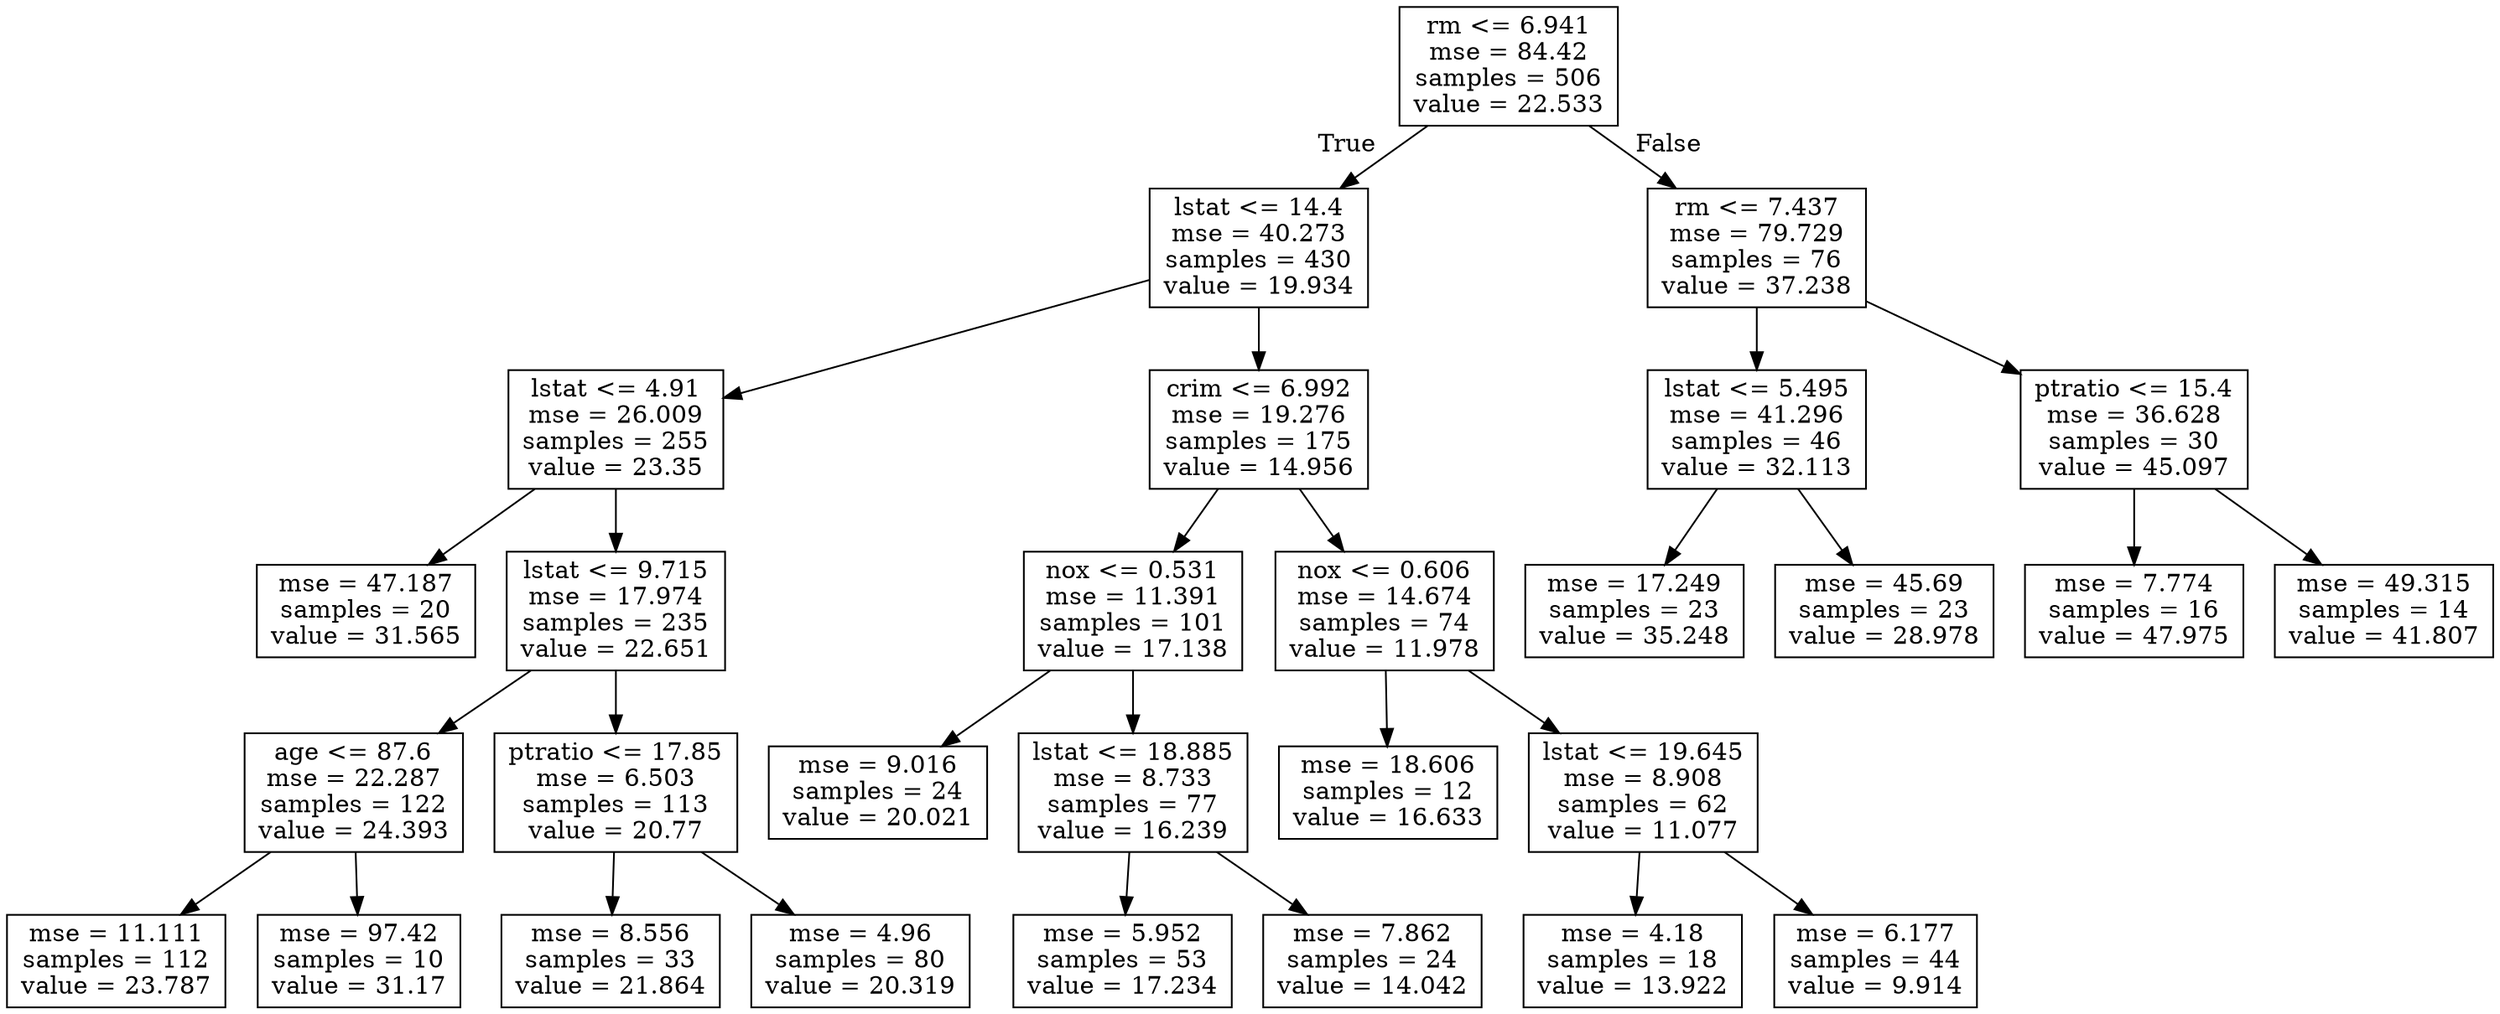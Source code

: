 digraph Tree {
node [shape=box] ;
0 [label="rm <= 6.941\nmse = 84.42\nsamples = 506\nvalue = 22.533"] ;
1 [label="lstat <= 14.4\nmse = 40.273\nsamples = 430\nvalue = 19.934"] ;
0 -> 1 [labeldistance=2.5, labelangle=45, headlabel="True"] ;
2 [label="lstat <= 4.91\nmse = 26.009\nsamples = 255\nvalue = 23.35"] ;
1 -> 2 ;
3 [label="mse = 47.187\nsamples = 20\nvalue = 31.565"] ;
2 -> 3 ;
4 [label="lstat <= 9.715\nmse = 17.974\nsamples = 235\nvalue = 22.651"] ;
2 -> 4 ;
5 [label="age <= 87.6\nmse = 22.287\nsamples = 122\nvalue = 24.393"] ;
4 -> 5 ;
6 [label="mse = 11.111\nsamples = 112\nvalue = 23.787"] ;
5 -> 6 ;
7 [label="mse = 97.42\nsamples = 10\nvalue = 31.17"] ;
5 -> 7 ;
8 [label="ptratio <= 17.85\nmse = 6.503\nsamples = 113\nvalue = 20.77"] ;
4 -> 8 ;
9 [label="mse = 8.556\nsamples = 33\nvalue = 21.864"] ;
8 -> 9 ;
10 [label="mse = 4.96\nsamples = 80\nvalue = 20.319"] ;
8 -> 10 ;
11 [label="crim <= 6.992\nmse = 19.276\nsamples = 175\nvalue = 14.956"] ;
1 -> 11 ;
12 [label="nox <= 0.531\nmse = 11.391\nsamples = 101\nvalue = 17.138"] ;
11 -> 12 ;
13 [label="mse = 9.016\nsamples = 24\nvalue = 20.021"] ;
12 -> 13 ;
14 [label="lstat <= 18.885\nmse = 8.733\nsamples = 77\nvalue = 16.239"] ;
12 -> 14 ;
15 [label="mse = 5.952\nsamples = 53\nvalue = 17.234"] ;
14 -> 15 ;
16 [label="mse = 7.862\nsamples = 24\nvalue = 14.042"] ;
14 -> 16 ;
17 [label="nox <= 0.606\nmse = 14.674\nsamples = 74\nvalue = 11.978"] ;
11 -> 17 ;
18 [label="mse = 18.606\nsamples = 12\nvalue = 16.633"] ;
17 -> 18 ;
19 [label="lstat <= 19.645\nmse = 8.908\nsamples = 62\nvalue = 11.077"] ;
17 -> 19 ;
20 [label="mse = 4.18\nsamples = 18\nvalue = 13.922"] ;
19 -> 20 ;
21 [label="mse = 6.177\nsamples = 44\nvalue = 9.914"] ;
19 -> 21 ;
22 [label="rm <= 7.437\nmse = 79.729\nsamples = 76\nvalue = 37.238"] ;
0 -> 22 [labeldistance=2.5, labelangle=-45, headlabel="False"] ;
23 [label="lstat <= 5.495\nmse = 41.296\nsamples = 46\nvalue = 32.113"] ;
22 -> 23 ;
24 [label="mse = 17.249\nsamples = 23\nvalue = 35.248"] ;
23 -> 24 ;
25 [label="mse = 45.69\nsamples = 23\nvalue = 28.978"] ;
23 -> 25 ;
26 [label="ptratio <= 15.4\nmse = 36.628\nsamples = 30\nvalue = 45.097"] ;
22 -> 26 ;
27 [label="mse = 7.774\nsamples = 16\nvalue = 47.975"] ;
26 -> 27 ;
28 [label="mse = 49.315\nsamples = 14\nvalue = 41.807"] ;
26 -> 28 ;
}